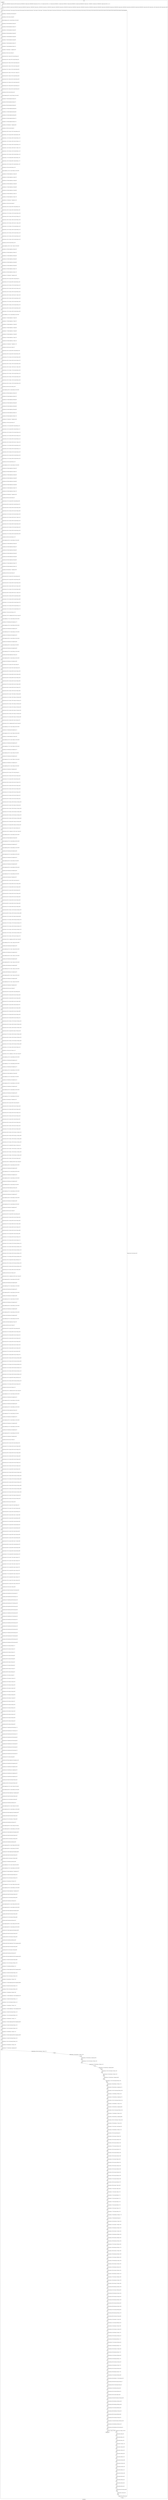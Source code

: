 digraph G {
label="Btor2XCFA";
subgraph cluster_0 {
label="main";
main_init[];
l1[];
l3[];
l4[];
l5[];
l6[];
l7[];
l8[];
l9[];
l10[];
l11[];
l12[];
l13[];
l14[];
l15[];
l16[];
l17[];
l18[];
l19[];
l20[];
l21[];
l22[];
l23[];
l24[];
l25[];
l26[];
l27[];
l28[];
l29[];
l30[];
l31[];
l32[];
l33[];
l34[];
l35[];
l36[];
l37[];
l38[];
l39[];
l40[];
l41[];
l42[];
l43[];
l44[];
l45[];
l46[];
l47[];
l48[];
l49[];
l50[];
l51[];
l52[];
l53[];
l54[];
l55[];
l56[];
l57[];
l58[];
l59[];
l60[];
l61[];
l62[];
l63[];
l64[];
l65[];
l66[];
l67[];
l68[];
l69[];
l70[];
l71[];
l72[];
l73[];
l74[];
l75[];
l76[];
l77[];
l78[];
l79[];
l80[];
l81[];
l82[];
l83[];
l84[];
l85[];
l86[];
l87[];
l88[];
l89[];
l90[];
l91[];
l92[];
l93[];
l94[];
l95[];
l96[];
l97[];
l98[];
l99[];
l100[];
l101[];
l102[];
l103[];
l104[];
l105[];
l106[];
l107[];
l108[];
l109[];
l110[];
l111[];
l112[];
l113[];
l114[];
l115[];
l116[];
l117[];
l118[];
l119[];
l120[];
l121[];
l122[];
l123[];
l124[];
l125[];
l126[];
l127[];
l128[];
l129[];
l130[];
l131[];
l132[];
l133[];
l134[];
l135[];
l136[];
l137[];
l138[];
l139[];
l140[];
l141[];
l142[];
l143[];
l144[];
l145[];
l146[];
l147[];
l148[];
l149[];
l150[];
l151[];
l152[];
l153[];
l154[];
l155[];
l156[];
l157[];
l158[];
l159[];
l160[];
l161[];
l162[];
l163[];
l164[];
l165[];
l166[];
l167[];
l168[];
l169[];
l170[];
l171[];
l172[];
l173[];
l174[];
l175[];
l176[];
l177[];
l178[];
l179[];
l180[];
l181[];
l182[];
l183[];
l184[];
l185[];
l186[];
l187[];
l188[];
l189[];
l190[];
l191[];
l192[];
l193[];
l194[];
l195[];
l196[];
l197[];
l198[];
l199[];
l200[];
l201[];
l202[];
l203[];
l204[];
l205[];
l206[];
l207[];
l208[];
l209[];
l210[];
l211[];
l212[];
l213[];
l214[];
l215[];
l216[];
l217[];
l218[];
l219[];
l220[];
l221[];
l222[];
l223[];
l224[];
l225[];
l226[];
l227[];
l228[];
l229[];
l230[];
l231[];
l232[];
l233[];
l234[];
l235[];
l236[];
l237[];
l238[];
l239[];
l240[];
l241[];
l242[];
l243[];
l244[];
l245[];
l246[];
l247[];
l248[];
l249[];
l250[];
l251[];
l252[];
l253[];
l254[];
l255[];
l256[];
l257[];
l258[];
l259[];
l260[];
l261[];
l262[];
l263[];
l264[];
l265[];
l266[];
l267[];
l268[];
l269[];
l270[];
l271[];
l272[];
l273[];
l274[];
l275[];
l276[];
l277[];
l278[];
l279[];
l280[];
l281[];
l282[];
l283[];
l284[];
l285[];
l286[];
l287[];
l288[];
l289[];
l290[];
l291[];
l292[];
l293[];
l294[];
l295[];
l296[];
l297[];
l298[];
l299[];
l300[];
l301[];
l302[];
l303[];
l304[];
l305[];
l306[];
l307[];
l308[];
l309[];
l310[];
l311[];
l312[];
l313[];
l314[];
l315[];
l316[];
l317[];
l318[];
l319[];
l320[];
l321[];
l322[];
l323[];
l324[];
l325[];
l326[];
l327[];
l328[];
l329[];
l330[];
l331[];
l332[];
l333[];
l334[];
l335[];
l336[];
l337[];
l338[];
l339[];
l340[];
l341[];
l342[];
l343[];
l344[];
l345[];
l346[];
l347[];
l348[];
l349[];
l350[];
l351[];
l352[];
l353[];
l354[];
l355[];
l356[];
l357[];
l358[];
l359[];
l360[];
l361[];
l362[];
l363[];
l364[];
l365[];
l366[];
l367[];
l368[];
l369[];
l370[];
l371[];
l372[];
l373[];
l374[];
l375[];
l376[];
l377[];
l378[];
l379[];
l380[];
l381[];
l382[];
l383[];
l384[];
l385[];
l386[];
l387[];
l388[];
l389[];
l390[];
l391[];
l392[];
l393[];
l394[];
l395[];
l396[];
l397[];
l398[];
l399[];
l400[];
l401[];
l402[];
l403[];
l404[];
l405[];
l406[];
l407[];
l408[];
l409[];
l410[];
l411[];
l412[];
l413[];
l414[];
l415[];
l416[];
l417[];
l418[];
l419[];
l420[];
l421[];
l422[];
l423[];
l424[];
l425[];
l426[];
l427[];
l428[];
l429[];
l430[];
l431[];
l432[];
l433[];
l434[];
l435[];
l436[];
l437[];
l438[];
l439[];
l440[];
l441[];
l442[];
l443[];
l444[];
l445[];
l446[];
l447[];
l448[];
l449[];
l450[];
l451[];
l452[];
l453[];
l454[];
l455[];
l456[];
l457[];
l458[];
l459[];
l460[];
l461[];
l462[];
l463[];
l464[];
l465[];
l466[];
l467[];
l468[];
l469[];
l470[];
l471[];
l472[];
l473[];
l474[];
l475[];
l476[];
l477[];
l478[];
l479[];
l480[];
l481[];
l482[];
l483[];
l484[];
l485[];
l486[];
l487[];
l488[];
l489[];
l490[];
l491[];
l492[];
l493[];
l494[];
l495[];
l496[];
l497[];
l498[];
l499[];
l500[];
l501[];
l502[];
l503[];
l504[];
l505[];
l506[];
l507[];
l508[];
l509[];
l510[];
l511[];
l512[];
l513[];
l514[];
l515[];
l516[];
l517[];
l518[];
l519[];
l520[];
l521[];
l522[];
l523[];
l524[];
l525[];
l526[];
l527[];
l528[];
l529[];
l530[];
l531[];
l532[];
l533[];
l534[];
l535[];
l536[];
l537[];
l538[];
l539[];
l540[];
l541[];
l542[];
l543[];
l544[];
l545[];
l546[];
l547[];
l548[];
l549[];
l550[];
l551[];
l552[];
l553[];
l554[];
l555[];
l556[];
l557[];
l558[];
l559[];
l560[];
l561[];
l562[];
l563[];
l564[];
l565[];
l566[];
l567[];
l568[];
l569[];
l570[];
l571[];
l572[];
l573[];
l574[];
l575[];
l576[];
l577[];
l578[];
l579[];
l580[];
l581[];
l582[];
l583[];
l584[];
l585[];
l586[];
l587[];
l588[];
l589[];
l590[];
l591[];
l592[];
l593[];
l594[];
l595[];
l596[];
l597[];
l598[];
l599[];
l600[];
l601[];
l602[];
l603[];
l604[];
l605[];
l606[];
l607[];
l608[];
l609[];
l610[];
l611[];
l612[];
l613[];
l614[];
l615[];
l616[];
l617[];
l618[];
l619[];
l620[];
l621[];
l622[];
l623[];
l624[];
l625[];
l626[];
l627[];
l628[];
l629[];
l630[];
l631[];
l632[];
l633[];
l634[];
l635[];
l636[];
l637[];
l638[];
l639[];
l640[];
l641[];
l642[];
l643[];
l644[];
l645[];
l646[];
l647[];
l648[];
l649[];
l650[];
l651[];
l652[];
l653[];
l654[];
l655[];
l656[];
l657[];
l658[];
l659[];
l660[];
l661[];
l662[];
l663[];
l664[];
l665[];
l666[];
l667[];
l668[];
l669[];
l670[];
l671[];
l672[];
l673[];
l674[];
l675[];
l676[];
l677[];
l678[];
l679[];
l680[];
l681[];
l682[];
l683[];
l684[];
l685[];
l686[];
l687[];
l688[];
l689[];
l690[];
l691[];
l692[];
l693[];
l694[];
l695[];
l696[];
l697[];
l698[];
l699[];
l700[];
l701[];
l702[];
l703[];
l704[];
l705[];
l706[];
l707[];
l708[];
l709[];
l710[];
l711[];
l712[];
l713[];
l714[];
l715[];
l716[];
l717[];
l718[];
l719[];
l720[];
l721[];
l722[];
l723[];
l724[];
l725[];
l726[];
l727[];
l728[];
l729[];
l730[];
l731[];
l732[];
l733[];
l734[];
l735[];
l736[];
l737[];
l738[];
l739[];
l740[];
l741[];
l742[];
l743[];
main_error[];
l744[];
l745[];
l746[];
l747[];
l748[];
l749[];
l750[];
l751[];
l752[];
l753[];
l754[];
l755[];
l756[];
l757[];
l758[];
l759[];
l760[];
l761[];
l762[];
l763[];
l764[];
main_init -> l1 [label="[(assign const_3 #b00000000),(assign const_38 #b0),(assign const_49 #b00000010),(assign const_50 #b00000000),(assign const_51 #b11111101),(assign const_56 #b11111110),(assign const_59 #b00000111),(assign const_62 #b00000110),(assign const_65 #b00000101),(assign const_68 #b00000100),(assign const_71 #b00000011),(assign const_76 #b00000001),(assign const_80 #b11111111)] "];
l3 -> l4 [label="[(havoc input_54),(havoc input_57),(havoc input_60),(havoc input_63),(havoc input_66),(havoc input_69),(havoc input_72),(havoc input_74),(havoc input_77),(havoc input_79),(havoc input_81),(havoc input_106),(havoc input_107),(havoc input_132),(havoc input_133),(havoc input_158),(havoc input_159),(havoc input_182),(havoc input_183),(havoc input_208),(havoc input_209),(havoc input_234),(havoc input_235),(havoc input_260),(havoc input_261),(havoc input_583)] "];
l4 -> l5 [label="[(assign binary_47 (bvand state_43 (bvnot state_45)))] "];
l5 -> l6 [label="[(assign binary_52 (bvxor const_51 state_36))] "];
l6 -> l7 [label="[(assign comparison_53 (ite (= const_50 binary_52) #b1 #b0))] "];
l7 -> l8 [label="[(assign binary_55 (bvand comparison_53 input_54))] "];
l8 -> l9 [label="[(assign binary_58 (bvand comparison_53 input_57))] "];
l9 -> l10 [label="[(assign binary_61 (bvand comparison_53 input_60))] "];
l10 -> l11 [label="[(assign binary_64 (bvand comparison_53 input_63))] "];
l11 -> l12 [label="[(assign binary_67 (bvand comparison_53 input_66))] "];
l12 -> l13 [label="[(assign binary_70 (bvand comparison_53 input_69))] "];
l13 -> l14 [label="[(assign binary_73 (bvand comparison_53 input_72))] "];
l14 -> l15 [label="[(assign binary_75 (bvand comparison_53 input_74))] "];
l15 -> l16 [label="[(assign binary_78 (bvand input_77 comparison_53))] "];
l16 -> l17 [label="[(assign binary_82 (bvxor const_49 state_4))] "];
l17 -> l18 [label="[(assign ternary_83 (ite (= input_81 #b1) const_80 binary_82))] "];
l18 -> l19 [label="[(assign ternary_84 (ite (= input_79 #b1) const_80 ternary_83))] "];
l19 -> l20 [label="[(assign ternary_85 (ite (= binary_78 #b1) const_50 ternary_84))] "];
l20 -> l21 [label="[(assign ternary_86 (ite (= binary_75 #b1) const_76 ternary_85))] "];
l21 -> l22 [label="[(assign ternary_87 (ite (= binary_73 #b1) const_49 ternary_86))] "];
l22 -> l23 [label="[(assign ternary_88 (ite (= binary_70 #b1) const_71 ternary_87))] "];
l23 -> l24 [label="[(assign ternary_89 (ite (= binary_67 #b1) const_68 ternary_88))] "];
l24 -> l25 [label="[(assign ternary_90 (ite (= binary_64 #b1) const_65 ternary_89))] "];
l25 -> l26 [label="[(assign ternary_91 (ite (= binary_61 #b1) const_62 ternary_90))] "];
l26 -> l27 [label="[(assign ternary_92 (ite (= binary_58 #b1) const_59 ternary_91))] "];
l27 -> l28 [label="[(assign ternary_93 (ite (= binary_55 #b1) const_56 ternary_92))] "];
l28 -> l29 [label="[(assign binary_94 (bvxor const_49 ternary_93))] "];
l29 -> l30 [label="[(assign comparison_96 (ite (= const_76 binary_52) #b1 #b0))] "];
l30 -> l31 [label="[(assign binary_97 (bvand comparison_96 input_54))] "];
l31 -> l32 [label="[(assign binary_98 (bvand comparison_96 input_57))] "];
l32 -> l33 [label="[(assign binary_99 (bvand comparison_96 input_60))] "];
l33 -> l34 [label="[(assign binary_100 (bvand comparison_96 input_63))] "];
l34 -> l35 [label="[(assign binary_101 (bvand comparison_96 input_66))] "];
l35 -> l36 [label="[(assign binary_102 (bvand comparison_96 input_69))] "];
l36 -> l37 [label="[(assign binary_103 (bvand comparison_96 input_72))] "];
l37 -> l38 [label="[(assign binary_104 (bvand comparison_96 input_74))] "];
l38 -> l39 [label="[(assign binary_105 (bvand input_77 comparison_96))] "];
l39 -> l40 [label="[(assign binary_108 (bvxor const_56 state_6))] "];
l40 -> l41 [label="[(assign ternary_109 (ite (= input_107 #b1) const_80 binary_108))] "];
l41 -> l42 [label="[(assign ternary_110 (ite (= input_106 #b1) const_80 ternary_109))] "];
l42 -> l43 [label="[(assign ternary_111 (ite (= binary_105 #b1) const_50 ternary_110))] "];
l43 -> l44 [label="[(assign ternary_112 (ite (= binary_104 #b1) const_76 ternary_111))] "];
l44 -> l45 [label="[(assign ternary_113 (ite (= binary_103 #b1) const_49 ternary_112))] "];
l45 -> l46 [label="[(assign ternary_114 (ite (= binary_102 #b1) const_71 ternary_113))] "];
l46 -> l47 [label="[(assign ternary_115 (ite (= binary_101 #b1) const_68 ternary_114))] "];
l47 -> l48 [label="[(assign ternary_116 (ite (= binary_100 #b1) const_65 ternary_115))] "];
l48 -> l49 [label="[(assign ternary_117 (ite (= binary_99 #b1) const_62 ternary_116))] "];
l49 -> l50 [label="[(assign ternary_118 (ite (= binary_98 #b1) const_59 ternary_117))] "];
l50 -> l51 [label="[(assign ternary_119 (ite (= binary_97 #b1) const_56 ternary_118))] "];
l51 -> l52 [label="[(assign binary_120 (bvxor const_56 ternary_119))] "];
l52 -> l53 [label="[(assign comparison_122 (ite (= const_49 binary_52) #b1 #b0))] "];
l53 -> l54 [label="[(assign binary_123 (bvand comparison_122 input_54))] "];
l54 -> l55 [label="[(assign binary_124 (bvand comparison_122 input_57))] "];
l55 -> l56 [label="[(assign binary_125 (bvand comparison_122 input_60))] "];
l56 -> l57 [label="[(assign binary_126 (bvand comparison_122 input_63))] "];
l57 -> l58 [label="[(assign binary_127 (bvand comparison_122 input_66))] "];
l58 -> l59 [label="[(assign binary_128 (bvand comparison_122 input_69))] "];
l59 -> l60 [label="[(assign binary_129 (bvand comparison_122 input_72))] "];
l60 -> l61 [label="[(assign binary_130 (bvand comparison_122 input_74))] "];
l61 -> l62 [label="[(assign binary_131 (bvand input_77 comparison_122))] "];
l62 -> l63 [label="[(assign binary_134 (bvxor const_56 state_8))] "];
l63 -> l64 [label="[(assign ternary_135 (ite (= input_133 #b1) const_80 binary_134))] "];
l64 -> l65 [label="[(assign ternary_136 (ite (= input_132 #b1) const_80 ternary_135))] "];
l65 -> l66 [label="[(assign ternary_137 (ite (= binary_131 #b1) const_50 ternary_136))] "];
l66 -> l67 [label="[(assign ternary_138 (ite (= binary_130 #b1) const_76 ternary_137))] "];
l67 -> l68 [label="[(assign ternary_139 (ite (= binary_129 #b1) const_49 ternary_138))] "];
l68 -> l69 [label="[(assign ternary_140 (ite (= binary_128 #b1) const_71 ternary_139))] "];
l69 -> l70 [label="[(assign ternary_141 (ite (= binary_127 #b1) const_68 ternary_140))] "];
l70 -> l71 [label="[(assign ternary_142 (ite (= binary_126 #b1) const_65 ternary_141))] "];
l71 -> l72 [label="[(assign ternary_143 (ite (= binary_125 #b1) const_62 ternary_142))] "];
l72 -> l73 [label="[(assign ternary_144 (ite (= binary_124 #b1) const_59 ternary_143))] "];
l73 -> l74 [label="[(assign ternary_145 (ite (= binary_123 #b1) const_56 ternary_144))] "];
l74 -> l75 [label="[(assign binary_146 (bvxor const_56 ternary_145))] "];
l75 -> l76 [label="[(assign comparison_148 (ite (= const_71 binary_52) #b1 #b0))] "];
l76 -> l77 [label="[(assign binary_149 (bvand comparison_148 input_54))] "];
l77 -> l78 [label="[(assign binary_150 (bvand comparison_148 input_57))] "];
l78 -> l79 [label="[(assign binary_151 (bvand comparison_148 input_60))] "];
l79 -> l80 [label="[(assign binary_152 (bvand comparison_148 input_63))] "];
l80 -> l81 [label="[(assign binary_153 (bvand comparison_148 input_66))] "];
l81 -> l82 [label="[(assign binary_154 (bvand comparison_148 input_69))] "];
l82 -> l83 [label="[(assign binary_155 (bvand comparison_148 input_72))] "];
l83 -> l84 [label="[(assign binary_156 (bvand comparison_148 input_74))] "];
l84 -> l85 [label="[(assign binary_157 (bvand input_77 comparison_148))] "];
l85 -> l86 [label="[(assign ternary_160 (ite (= input_159 #b1) const_80 state_10))] "];
l86 -> l87 [label="[(assign ternary_161 (ite (= input_158 #b1) const_80 ternary_160))] "];
l87 -> l88 [label="[(assign ternary_162 (ite (= binary_157 #b1) const_50 ternary_161))] "];
l88 -> l89 [label="[(assign ternary_163 (ite (= binary_156 #b1) const_76 ternary_162))] "];
l89 -> l90 [label="[(assign ternary_164 (ite (= binary_155 #b1) const_49 ternary_163))] "];
l90 -> l91 [label="[(assign ternary_165 (ite (= binary_154 #b1) const_71 ternary_164))] "];
l91 -> l92 [label="[(assign ternary_166 (ite (= binary_153 #b1) const_68 ternary_165))] "];
l92 -> l93 [label="[(assign ternary_167 (ite (= binary_152 #b1) const_65 ternary_166))] "];
l93 -> l94 [label="[(assign ternary_168 (ite (= binary_151 #b1) const_62 ternary_167))] "];
l94 -> l95 [label="[(assign ternary_169 (ite (= binary_150 #b1) const_59 ternary_168))] "];
l95 -> l96 [label="[(assign ternary_170 (ite (= binary_149 #b1) const_56 ternary_169))] "];
l96 -> l97 [label="[(assign comparison_172 (ite (= const_68 binary_52) #b1 #b0))] "];
l97 -> l98 [label="[(assign binary_173 (bvand comparison_172 input_54))] "];
l98 -> l99 [label="[(assign binary_174 (bvand comparison_172 input_57))] "];
l99 -> l100 [label="[(assign binary_175 (bvand comparison_172 input_60))] "];
l100 -> l101 [label="[(assign binary_176 (bvand comparison_172 input_63))] "];
l101 -> l102 [label="[(assign binary_177 (bvand comparison_172 input_66))] "];
l102 -> l103 [label="[(assign binary_178 (bvand comparison_172 input_69))] "];
l103 -> l104 [label="[(assign binary_179 (bvand comparison_172 input_72))] "];
l104 -> l105 [label="[(assign binary_180 (bvand comparison_172 input_74))] "];
l105 -> l106 [label="[(assign binary_181 (bvand input_77 comparison_172))] "];
l106 -> l107 [label="[(assign binary_184 (bvxor const_76 state_12))] "];
l107 -> l108 [label="[(assign ternary_185 (ite (= input_183 #b1) const_80 binary_184))] "];
l108 -> l109 [label="[(assign ternary_186 (ite (= input_182 #b1) const_80 ternary_185))] "];
l109 -> l110 [label="[(assign ternary_187 (ite (= binary_181 #b1) const_50 ternary_186))] "];
l110 -> l111 [label="[(assign ternary_188 (ite (= binary_180 #b1) const_76 ternary_187))] "];
l111 -> l112 [label="[(assign ternary_189 (ite (= binary_179 #b1) const_49 ternary_188))] "];
l112 -> l113 [label="[(assign ternary_190 (ite (= binary_178 #b1) const_71 ternary_189))] "];
l113 -> l114 [label="[(assign ternary_191 (ite (= binary_177 #b1) const_68 ternary_190))] "];
l114 -> l115 [label="[(assign ternary_192 (ite (= binary_176 #b1) const_65 ternary_191))] "];
l115 -> l116 [label="[(assign ternary_193 (ite (= binary_175 #b1) const_62 ternary_192))] "];
l116 -> l117 [label="[(assign ternary_194 (ite (= binary_174 #b1) const_59 ternary_193))] "];
l117 -> l118 [label="[(assign ternary_195 (ite (= binary_173 #b1) const_56 ternary_194))] "];
l118 -> l119 [label="[(assign binary_196 (bvxor const_76 ternary_195))] "];
l119 -> l120 [label="[(assign comparison_198 (ite (= const_65 binary_52) #b1 #b0))] "];
l120 -> l121 [label="[(assign binary_199 (bvand comparison_198 input_54))] "];
l121 -> l122 [label="[(assign binary_200 (bvand comparison_198 input_57))] "];
l122 -> l123 [label="[(assign binary_201 (bvand comparison_198 input_60))] "];
l123 -> l124 [label="[(assign binary_202 (bvand comparison_198 input_63))] "];
l124 -> l125 [label="[(assign binary_203 (bvand comparison_198 input_66))] "];
l125 -> l126 [label="[(assign binary_204 (bvand comparison_198 input_69))] "];
l126 -> l127 [label="[(assign binary_205 (bvand comparison_198 input_72))] "];
l127 -> l128 [label="[(assign binary_206 (bvand comparison_198 input_74))] "];
l128 -> l129 [label="[(assign binary_207 (bvand input_77 comparison_198))] "];
l129 -> l130 [label="[(assign binary_210 (bvxor const_68 state_14))] "];
l130 -> l131 [label="[(assign ternary_211 (ite (= input_209 #b1) const_80 binary_210))] "];
l131 -> l132 [label="[(assign ternary_212 (ite (= input_208 #b1) const_80 ternary_211))] "];
l132 -> l133 [label="[(assign ternary_213 (ite (= binary_207 #b1) const_50 ternary_212))] "];
l133 -> l134 [label="[(assign ternary_214 (ite (= binary_206 #b1) const_76 ternary_213))] "];
l134 -> l135 [label="[(assign ternary_215 (ite (= binary_205 #b1) const_49 ternary_214))] "];
l135 -> l136 [label="[(assign ternary_216 (ite (= binary_204 #b1) const_71 ternary_215))] "];
l136 -> l137 [label="[(assign ternary_217 (ite (= binary_203 #b1) const_68 ternary_216))] "];
l137 -> l138 [label="[(assign ternary_218 (ite (= binary_202 #b1) const_65 ternary_217))] "];
l138 -> l139 [label="[(assign ternary_219 (ite (= binary_201 #b1) const_62 ternary_218))] "];
l139 -> l140 [label="[(assign ternary_220 (ite (= binary_200 #b1) const_59 ternary_219))] "];
l140 -> l141 [label="[(assign ternary_221 (ite (= binary_199 #b1) const_56 ternary_220))] "];
l141 -> l142 [label="[(assign binary_222 (bvxor const_68 ternary_221))] "];
l142 -> l143 [label="[(assign comparison_224 (ite (= const_62 binary_52) #b1 #b0))] "];
l143 -> l144 [label="[(assign binary_225 (bvand comparison_224 input_54))] "];
l144 -> l145 [label="[(assign binary_226 (bvand comparison_224 input_57))] "];
l145 -> l146 [label="[(assign binary_227 (bvand comparison_224 input_60))] "];
l146 -> l147 [label="[(assign binary_228 (bvand comparison_224 input_63))] "];
l147 -> l148 [label="[(assign binary_229 (bvand comparison_224 input_66))] "];
l148 -> l149 [label="[(assign binary_230 (bvand comparison_224 input_69))] "];
l149 -> l150 [label="[(assign binary_231 (bvand comparison_224 input_72))] "];
l150 -> l151 [label="[(assign binary_232 (bvand comparison_224 input_74))] "];
l151 -> l152 [label="[(assign binary_233 (bvand input_77 comparison_224))] "];
l152 -> l153 [label="[(assign binary_236 (bvxor const_56 state_16))] "];
l153 -> l154 [label="[(assign ternary_237 (ite (= input_235 #b1) const_80 binary_236))] "];
l154 -> l155 [label="[(assign ternary_238 (ite (= input_234 #b1) const_80 ternary_237))] "];
l155 -> l156 [label="[(assign ternary_239 (ite (= binary_233 #b1) const_50 ternary_238))] "];
l156 -> l157 [label="[(assign ternary_240 (ite (= binary_232 #b1) const_76 ternary_239))] "];
l157 -> l158 [label="[(assign ternary_241 (ite (= binary_231 #b1) const_49 ternary_240))] "];
l158 -> l159 [label="[(assign ternary_242 (ite (= binary_230 #b1) const_71 ternary_241))] "];
l159 -> l160 [label="[(assign ternary_243 (ite (= binary_229 #b1) const_68 ternary_242))] "];
l160 -> l161 [label="[(assign ternary_244 (ite (= binary_228 #b1) const_65 ternary_243))] "];
l161 -> l162 [label="[(assign ternary_245 (ite (= binary_227 #b1) const_62 ternary_244))] "];
l162 -> l163 [label="[(assign ternary_246 (ite (= binary_226 #b1) const_59 ternary_245))] "];
l163 -> l164 [label="[(assign ternary_247 (ite (= binary_225 #b1) const_56 ternary_246))] "];
l164 -> l165 [label="[(assign binary_248 (bvxor const_56 ternary_247))] "];
l165 -> l166 [label="[(assign comparison_250 (ite (= const_59 binary_52) #b1 #b0))] "];
l166 -> l167 [label="[(assign binary_251 (bvand comparison_250 input_54))] "];
l167 -> l168 [label="[(assign binary_252 (bvand comparison_250 input_57))] "];
l168 -> l169 [label="[(assign binary_253 (bvand comparison_250 input_60))] "];
l169 -> l170 [label="[(assign binary_254 (bvand comparison_250 input_63))] "];
l170 -> l171 [label="[(assign binary_255 (bvand comparison_250 input_66))] "];
l171 -> l172 [label="[(assign binary_256 (bvand comparison_250 input_69))] "];
l172 -> l173 [label="[(assign binary_257 (bvand comparison_250 input_72))] "];
l173 -> l174 [label="[(assign binary_258 (bvand comparison_250 input_74))] "];
l174 -> l175 [label="[(assign binary_259 (bvand input_77 comparison_250))] "];
l175 -> l176 [label="[(assign binary_262 (bvxor const_56 state_18))] "];
l176 -> l177 [label="[(assign ternary_263 (ite (= input_261 #b1) const_80 binary_262))] "];
l177 -> l178 [label="[(assign ternary_264 (ite (= input_260 #b1) const_80 ternary_263))] "];
l178 -> l179 [label="[(assign ternary_265 (ite (= binary_259 #b1) const_50 ternary_264))] "];
l179 -> l180 [label="[(assign ternary_266 (ite (= binary_258 #b1) const_76 ternary_265))] "];
l180 -> l181 [label="[(assign ternary_267 (ite (= binary_257 #b1) const_49 ternary_266))] "];
l181 -> l182 [label="[(assign ternary_268 (ite (= binary_256 #b1) const_71 ternary_267))] "];
l182 -> l183 [label="[(assign ternary_269 (ite (= binary_255 #b1) const_68 ternary_268))] "];
l183 -> l184 [label="[(assign ternary_270 (ite (= binary_254 #b1) const_65 ternary_269))] "];
l184 -> l185 [label="[(assign ternary_271 (ite (= binary_253 #b1) const_62 ternary_270))] "];
l185 -> l186 [label="[(assign ternary_272 (ite (= binary_252 #b1) const_59 ternary_271))] "];
l186 -> l187 [label="[(assign ternary_273 (ite (= binary_251 #b1) const_56 ternary_272))] "];
l187 -> l188 [label="[(assign binary_274 (bvxor const_56 ternary_273))] "];
l188 -> l189 [label="[(assign ternary_276 (ite (= comparison_53 #b1) const_76 const_50))] "];
l189 -> l190 [label="[(assign comparison_277 (ite (= const_50 binary_262) #b1 #b0))] "];
l190 -> l191 [label="[(assign binary_278 (bvand input_260 comparison_277))] "];
l191 -> l192 [label="[(assign comparison_279 (ite (= const_50 binary_236) #b1 #b0))] "];
l192 -> l193 [label="[(assign binary_280 (bvand input_234 comparison_279))] "];
l193 -> l194 [label="[(assign comparison_281 (ite (= const_50 binary_210) #b1 #b0))] "];
l194 -> l195 [label="[(assign binary_282 (bvand input_208 comparison_281))] "];
l195 -> l196 [label="[(assign comparison_283 (ite (= const_50 binary_184) #b1 #b0))] "];
l196 -> l197 [label="[(assign binary_284 (bvand input_182 comparison_283))] "];
l197 -> l198 [label="[(assign comparison_285 (ite (= const_50 state_10) #b1 #b0))] "];
l198 -> l199 [label="[(assign binary_286 (bvand input_158 comparison_285))] "];
l199 -> l200 [label="[(assign comparison_287 (ite (= const_50 binary_134) #b1 #b0))] "];
l200 -> l201 [label="[(assign binary_288 (bvand comparison_287 input_132))] "];
l201 -> l202 [label="[(assign comparison_289 (ite (= const_50 binary_108) #b1 #b0))] "];
l202 -> l203 [label="[(assign binary_290 (bvand input_106 comparison_289))] "];
l203 -> l204 [label="[(assign ternary_291 (ite (= input_81 #b1) const_50 state_20))] "];
l204 -> l205 [label="[(assign ternary_292 (ite (= input_79 #b1) const_50 ternary_291))] "];
l205 -> l206 [label="[(assign ternary_293 (ite (= binary_290 #b1) const_76 ternary_292))] "];
l206 -> l207 [label="[(assign ternary_294 (ite (= binary_288 #b1) const_76 ternary_293))] "];
l207 -> l208 [label="[(assign ternary_295 (ite (= binary_286 #b1) const_76 ternary_294))] "];
l208 -> l209 [label="[(assign ternary_296 (ite (= binary_284 #b1) const_76 ternary_295))] "];
l209 -> l210 [label="[(assign ternary_297 (ite (= binary_282 #b1) const_76 ternary_296))] "];
l210 -> l211 [label="[(assign ternary_298 (ite (= binary_280 #b1) const_76 ternary_297))] "];
l211 -> l212 [label="[(assign ternary_299 (ite (= binary_278 #b1) const_76 ternary_298))] "];
l212 -> l213 [label="[(assign ternary_300 (ite (= input_77 #b1) ternary_276 ternary_299))] "];
l213 -> l214 [label="[(assign ternary_301 (ite (= binary_75 #b1) ternary_276 ternary_300))] "];
l214 -> l215 [label="[(assign ternary_302 (ite (= binary_73 #b1) ternary_276 ternary_301))] "];
l215 -> l216 [label="[(assign ternary_303 (ite (= binary_70 #b1) ternary_276 ternary_302))] "];
l216 -> l217 [label="[(assign ternary_304 (ite (= binary_67 #b1) ternary_276 ternary_303))] "];
l217 -> l218 [label="[(assign ternary_305 (ite (= binary_64 #b1) ternary_276 ternary_304))] "];
l218 -> l219 [label="[(assign ternary_306 (ite (= binary_61 #b1) ternary_276 ternary_305))] "];
l219 -> l220 [label="[(assign ternary_307 (ite (= binary_58 #b1) ternary_276 ternary_306))] "];
l220 -> l221 [label="[(assign ternary_308 (ite (= binary_55 #b1) const_76 ternary_307))] "];
l221 -> l222 [label="[(assign ternary_310 (ite (= comparison_96 #b1) const_76 const_50))] "];
l222 -> l223 [label="[(assign comparison_311 (ite (= const_76 binary_262) #b1 #b0))] "];
l223 -> l224 [label="[(assign binary_312 (bvand input_260 comparison_311))] "];
l224 -> l225 [label="[(assign comparison_313 (ite (= const_76 binary_236) #b1 #b0))] "];
l225 -> l226 [label="[(assign binary_314 (bvand comparison_313 input_234))] "];
l226 -> l227 [label="[(assign comparison_315 (ite (= const_76 binary_210) #b1 #b0))] "];
l227 -> l228 [label="[(assign binary_316 (bvand input_208 comparison_315))] "];
l228 -> l229 [label="[(assign comparison_317 (ite (= const_76 binary_184) #b1 #b0))] "];
l229 -> l230 [label="[(assign binary_318 (bvand input_182 comparison_317))] "];
l230 -> l231 [label="[(assign comparison_319 (ite (= const_76 state_10) #b1 #b0))] "];
l231 -> l232 [label="[(assign binary_320 (bvand input_158 comparison_319))] "];
l232 -> l233 [label="[(assign comparison_321 (ite (= const_76 binary_134) #b1 #b0))] "];
l233 -> l234 [label="[(assign binary_322 (bvand input_132 comparison_321))] "];
l234 -> l235 [label="[(assign comparison_323 (ite (= const_76 binary_82) #b1 #b0))] "];
l235 -> l236 [label="[(assign binary_324 (bvand input_79 comparison_323))] "];
l236 -> l237 [label="[(assign ternary_325 (ite (= input_107 #b1) const_50 state_22))] "];
l237 -> l238 [label="[(assign ternary_326 (ite (= binary_324 #b1) const_76 ternary_325))] "];
l238 -> l239 [label="[(assign ternary_327 (ite (= input_106 #b1) const_50 ternary_326))] "];
l239 -> l240 [label="[(assign ternary_328 (ite (= binary_322 #b1) const_76 ternary_327))] "];
l240 -> l241 [label="[(assign ternary_329 (ite (= binary_320 #b1) const_76 ternary_328))] "];
l241 -> l242 [label="[(assign ternary_330 (ite (= binary_318 #b1) const_76 ternary_329))] "];
l242 -> l243 [label="[(assign ternary_331 (ite (= binary_316 #b1) const_76 ternary_330))] "];
l243 -> l244 [label="[(assign ternary_332 (ite (= binary_314 #b1) const_76 ternary_331))] "];
l244 -> l245 [label="[(assign ternary_333 (ite (= binary_312 #b1) const_76 ternary_332))] "];
l245 -> l246 [label="[(assign ternary_334 (ite (= binary_105 #b1) ternary_310 ternary_333))] "];
l246 -> l247 [label="[(assign ternary_335 (ite (= input_74 #b1) ternary_310 ternary_334))] "];
l247 -> l248 [label="[(assign ternary_336 (ite (= binary_103 #b1) ternary_310 ternary_335))] "];
l248 -> l249 [label="[(assign ternary_337 (ite (= binary_102 #b1) ternary_310 ternary_336))] "];
l249 -> l250 [label="[(assign ternary_338 (ite (= binary_101 #b1) ternary_310 ternary_337))] "];
l250 -> l251 [label="[(assign ternary_339 (ite (= binary_100 #b1) ternary_310 ternary_338))] "];
l251 -> l252 [label="[(assign ternary_340 (ite (= binary_99 #b1) ternary_310 ternary_339))] "];
l252 -> l253 [label="[(assign ternary_341 (ite (= binary_98 #b1) ternary_310 ternary_340))] "];
l253 -> l254 [label="[(assign ternary_342 (ite (= binary_97 #b1) const_76 ternary_341))] "];
l254 -> l255 [label="[(assign ternary_344 (ite (= comparison_122 #b1) const_76 const_50))] "];
l255 -> l256 [label="[(assign comparison_345 (ite (= const_49 binary_262) #b1 #b0))] "];
l256 -> l257 [label="[(assign binary_346 (bvand comparison_345 input_260))] "];
l257 -> l258 [label="[(assign comparison_347 (ite (= const_49 binary_236) #b1 #b0))] "];
l258 -> l259 [label="[(assign binary_348 (bvand input_234 comparison_347))] "];
l259 -> l260 [label="[(assign comparison_349 (ite (= const_49 binary_210) #b1 #b0))] "];
l260 -> l261 [label="[(assign binary_350 (bvand input_208 comparison_349))] "];
l261 -> l262 [label="[(assign comparison_351 (ite (= const_49 binary_184) #b1 #b0))] "];
l262 -> l263 [label="[(assign binary_352 (bvand input_182 comparison_351))] "];
l263 -> l264 [label="[(assign comparison_353 (ite (= const_49 state_10) #b1 #b0))] "];
l264 -> l265 [label="[(assign binary_354 (bvand input_158 comparison_353))] "];
l265 -> l266 [label="[(assign comparison_355 (ite (= const_49 binary_108) #b1 #b0))] "];
l266 -> l267 [label="[(assign binary_356 (bvand input_106 comparison_355))] "];
l267 -> l268 [label="[(assign comparison_357 (ite (= const_49 binary_82) #b1 #b0))] "];
l268 -> l269 [label="[(assign binary_358 (bvand input_79 comparison_357))] "];
l269 -> l270 [label="[(assign ternary_359 (ite (= input_133 #b1) const_50 state_24))] "];
l270 -> l271 [label="[(assign ternary_360 (ite (= binary_358 #b1) const_76 ternary_359))] "];
l271 -> l272 [label="[(assign ternary_361 (ite (= binary_356 #b1) const_76 ternary_360))] "];
l272 -> l273 [label="[(assign ternary_362 (ite (= input_132 #b1) const_50 ternary_361))] "];
l273 -> l274 [label="[(assign ternary_363 (ite (= binary_354 #b1) const_76 ternary_362))] "];
l274 -> l275 [label="[(assign ternary_364 (ite (= binary_352 #b1) const_76 ternary_363))] "];
l275 -> l276 [label="[(assign ternary_365 (ite (= binary_350 #b1) const_76 ternary_364))] "];
l276 -> l277 [label="[(assign ternary_366 (ite (= binary_348 #b1) const_76 ternary_365))] "];
l277 -> l278 [label="[(assign ternary_367 (ite (= binary_346 #b1) const_76 ternary_366))] "];
l278 -> l279 [label="[(assign ternary_368 (ite (= binary_131 #b1) ternary_344 ternary_367))] "];
l279 -> l280 [label="[(assign ternary_369 (ite (= binary_130 #b1) ternary_344 ternary_368))] "];
l280 -> l281 [label="[(assign ternary_370 (ite (= input_72 #b1) ternary_344 ternary_369))] "];
l281 -> l282 [label="[(assign ternary_371 (ite (= binary_128 #b1) ternary_344 ternary_370))] "];
l282 -> l283 [label="[(assign ternary_372 (ite (= binary_127 #b1) ternary_344 ternary_371))] "];
l283 -> l284 [label="[(assign ternary_373 (ite (= binary_126 #b1) ternary_344 ternary_372))] "];
l284 -> l285 [label="[(assign ternary_374 (ite (= binary_125 #b1) ternary_344 ternary_373))] "];
l285 -> l286 [label="[(assign ternary_375 (ite (= binary_124 #b1) ternary_344 ternary_374))] "];
l286 -> l287 [label="[(assign ternary_376 (ite (= binary_123 #b1) const_76 ternary_375))] "];
l287 -> l288 [label="[(assign ternary_378 (ite (= comparison_148 #b1) const_76 const_50))] "];
l288 -> l289 [label="[(assign comparison_379 (ite (= const_71 binary_262) #b1 #b0))] "];
l289 -> l290 [label="[(assign binary_380 (bvand input_260 comparison_379))] "];
l290 -> l291 [label="[(assign comparison_381 (ite (= const_71 binary_236) #b1 #b0))] "];
l291 -> l292 [label="[(assign binary_382 (bvand input_234 comparison_381))] "];
l292 -> l293 [label="[(assign comparison_383 (ite (= const_71 binary_210) #b1 #b0))] "];
l293 -> l294 [label="[(assign binary_384 (bvand input_208 comparison_383))] "];
l294 -> l295 [label="[(assign comparison_385 (ite (= const_71 binary_184) #b1 #b0))] "];
l295 -> l296 [label="[(assign binary_386 (bvand input_182 comparison_385))] "];
l296 -> l297 [label="[(assign comparison_387 (ite (= const_71 binary_134) #b1 #b0))] "];
l297 -> l298 [label="[(assign binary_388 (bvand input_132 comparison_387))] "];
l298 -> l299 [label="[(assign comparison_389 (ite (= const_71 binary_108) #b1 #b0))] "];
l299 -> l300 [label="[(assign binary_390 (bvand input_106 comparison_389))] "];
l300 -> l301 [label="[(assign comparison_391 (ite (= const_71 binary_82) #b1 #b0))] "];
l301 -> l302 [label="[(assign binary_392 (bvand input_79 comparison_391))] "];
l302 -> l303 [label="[(assign binary_393 (bvxor const_76 state_26))] "];
l303 -> l304 [label="[(assign ternary_394 (ite (= input_159 #b1) const_50 binary_393))] "];
l304 -> l305 [label="[(assign ternary_395 (ite (= binary_392 #b1) const_76 ternary_394))] "];
l305 -> l306 [label="[(assign ternary_396 (ite (= binary_390 #b1) const_76 ternary_395))] "];
l306 -> l307 [label="[(assign ternary_397 (ite (= binary_388 #b1) const_76 ternary_396))] "];
l307 -> l308 [label="[(assign ternary_398 (ite (= input_158 #b1) const_50 ternary_397))] "];
l308 -> l309 [label="[(assign ternary_399 (ite (= binary_386 #b1) const_76 ternary_398))] "];
l309 -> l310 [label="[(assign ternary_400 (ite (= binary_384 #b1) const_76 ternary_399))] "];
l310 -> l311 [label="[(assign ternary_401 (ite (= binary_382 #b1) const_76 ternary_400))] "];
l311 -> l312 [label="[(assign ternary_402 (ite (= binary_380 #b1) const_76 ternary_401))] "];
l312 -> l313 [label="[(assign ternary_403 (ite (= binary_157 #b1) ternary_378 ternary_402))] "];
l313 -> l314 [label="[(assign ternary_404 (ite (= binary_156 #b1) ternary_378 ternary_403))] "];
l314 -> l315 [label="[(assign ternary_405 (ite (= binary_155 #b1) ternary_378 ternary_404))] "];
l315 -> l316 [label="[(assign ternary_406 (ite (= input_69 #b1) ternary_378 ternary_405))] "];
l316 -> l317 [label="[(assign ternary_407 (ite (= binary_153 #b1) ternary_378 ternary_406))] "];
l317 -> l318 [label="[(assign ternary_408 (ite (= binary_152 #b1) ternary_378 ternary_407))] "];
l318 -> l319 [label="[(assign ternary_409 (ite (= binary_151 #b1) ternary_378 ternary_408))] "];
l319 -> l320 [label="[(assign ternary_410 (ite (= binary_150 #b1) ternary_378 ternary_409))] "];
l320 -> l321 [label="[(assign ternary_411 (ite (= binary_149 #b1) const_76 ternary_410))] "];
l321 -> l322 [label="[(assign binary_412 (bvxor const_76 ternary_411))] "];
l322 -> l323 [label="[(assign ternary_414 (ite (= comparison_172 #b1) const_76 const_50))] "];
l323 -> l324 [label="[(assign comparison_415 (ite (= const_68 binary_262) #b1 #b0))] "];
l324 -> l325 [label="[(assign binary_416 (bvand input_260 comparison_415))] "];
l325 -> l326 [label="[(assign comparison_417 (ite (= const_68 binary_236) #b1 #b0))] "];
l326 -> l327 [label="[(assign binary_418 (bvand input_234 comparison_417))] "];
l327 -> l328 [label="[(assign comparison_419 (ite (= const_68 binary_210) #b1 #b0))] "];
l328 -> l329 [label="[(assign binary_420 (bvand comparison_419 input_208))] "];
l329 -> l330 [label="[(assign comparison_421 (ite (= const_68 state_10) #b1 #b0))] "];
l330 -> l331 [label="[(assign binary_422 (bvand input_158 comparison_421))] "];
l331 -> l332 [label="[(assign comparison_423 (ite (= const_68 binary_134) #b1 #b0))] "];
l332 -> l333 [label="[(assign binary_424 (bvand input_132 comparison_423))] "];
l333 -> l334 [label="[(assign comparison_425 (ite (= const_68 binary_108) #b1 #b0))] "];
l334 -> l335 [label="[(assign binary_426 (bvand input_106 comparison_425))] "];
l335 -> l336 [label="[(assign comparison_427 (ite (= const_68 binary_82) #b1 #b0))] "];
l336 -> l337 [label="[(assign binary_428 (bvand input_79 comparison_427))] "];
l337 -> l338 [label="[(assign ternary_429 (ite (= input_183 #b1) const_50 state_28))] "];
l338 -> l339 [label="[(assign ternary_430 (ite (= binary_428 #b1) const_76 ternary_429))] "];
l339 -> l340 [label="[(assign ternary_431 (ite (= binary_426 #b1) const_76 ternary_430))] "];
l340 -> l341 [label="[(assign ternary_432 (ite (= binary_424 #b1) const_76 ternary_431))] "];
l341 -> l342 [label="[(assign ternary_433 (ite (= binary_422 #b1) const_76 ternary_432))] "];
l342 -> l343 [label="[(assign ternary_434 (ite (= input_182 #b1) const_50 ternary_433))] "];
l343 -> l344 [label="[(assign ternary_435 (ite (= binary_420 #b1) const_76 ternary_434))] "];
l344 -> l345 [label="[(assign ternary_436 (ite (= binary_418 #b1) const_76 ternary_435))] "];
l345 -> l346 [label="[(assign ternary_437 (ite (= binary_416 #b1) const_76 ternary_436))] "];
l346 -> l347 [label="[(assign ternary_438 (ite (= binary_181 #b1) ternary_414 ternary_437))] "];
l347 -> l348 [label="[(assign ternary_439 (ite (= binary_180 #b1) ternary_414 ternary_438))] "];
l348 -> l349 [label="[(assign ternary_440 (ite (= binary_179 #b1) ternary_414 ternary_439))] "];
l349 -> l350 [label="[(assign ternary_441 (ite (= binary_178 #b1) ternary_414 ternary_440))] "];
l350 -> l351 [label="[(assign ternary_442 (ite (= input_66 #b1) ternary_414 ternary_441))] "];
l351 -> l352 [label="[(assign ternary_443 (ite (= binary_176 #b1) ternary_414 ternary_442))] "];
l352 -> l353 [label="[(assign ternary_444 (ite (= binary_175 #b1) ternary_414 ternary_443))] "];
l353 -> l354 [label="[(assign ternary_445 (ite (= binary_174 #b1) ternary_414 ternary_444))] "];
l354 -> l355 [label="[(assign ternary_446 (ite (= binary_173 #b1) const_76 ternary_445))] "];
l355 -> l356 [label="[(assign ternary_448 (ite (= comparison_198 #b1) const_76 const_50))] "];
l356 -> l357 [label="[(assign comparison_449 (ite (= const_65 binary_262) #b1 #b0))] "];
l357 -> l358 [label="[(assign binary_450 (bvand input_260 comparison_449))] "];
l358 -> l359 [label="[(assign comparison_451 (ite (= const_65 binary_236) #b1 #b0))] "];
l359 -> l360 [label="[(assign binary_452 (bvand input_234 comparison_451))] "];
l360 -> l361 [label="[(assign comparison_453 (ite (= const_65 binary_184) #b1 #b0))] "];
l361 -> l362 [label="[(assign binary_454 (bvand input_182 comparison_453))] "];
l362 -> l363 [label="[(assign comparison_455 (ite (= const_65 state_10) #b1 #b0))] "];
l363 -> l364 [label="[(assign binary_456 (bvand comparison_455 input_158))] "];
l364 -> l365 [label="[(assign comparison_457 (ite (= const_65 binary_134) #b1 #b0))] "];
l365 -> l366 [label="[(assign binary_458 (bvand input_132 comparison_457))] "];
l366 -> l367 [label="[(assign comparison_459 (ite (= const_65 binary_108) #b1 #b0))] "];
l367 -> l368 [label="[(assign binary_460 (bvand input_106 comparison_459))] "];
l368 -> l369 [label="[(assign comparison_461 (ite (= const_65 binary_82) #b1 #b0))] "];
l369 -> l370 [label="[(assign binary_462 (bvand input_79 comparison_461))] "];
l370 -> l371 [label="[(assign binary_463 (bvxor const_76 state_30))] "];
l371 -> l372 [label="[(assign ternary_464 (ite (= input_209 #b1) const_50 binary_463))] "];
l372 -> l373 [label="[(assign ternary_465 (ite (= binary_462 #b1) const_76 ternary_464))] "];
l373 -> l374 [label="[(assign ternary_466 (ite (= binary_460 #b1) const_76 ternary_465))] "];
l374 -> l375 [label="[(assign ternary_467 (ite (= binary_458 #b1) const_76 ternary_466))] "];
l375 -> l376 [label="[(assign ternary_468 (ite (= binary_456 #b1) const_76 ternary_467))] "];
l376 -> l377 [label="[(assign ternary_469 (ite (= binary_454 #b1) const_76 ternary_468))] "];
l377 -> l378 [label="[(assign ternary_470 (ite (= input_208 #b1) const_50 ternary_469))] "];
l378 -> l379 [label="[(assign ternary_471 (ite (= binary_452 #b1) const_76 ternary_470))] "];
l379 -> l380 [label="[(assign ternary_472 (ite (= binary_450 #b1) const_76 ternary_471))] "];
l380 -> l381 [label="[(assign ternary_473 (ite (= binary_207 #b1) ternary_448 ternary_472))] "];
l381 -> l382 [label="[(assign ternary_474 (ite (= binary_206 #b1) ternary_448 ternary_473))] "];
l382 -> l383 [label="[(assign ternary_475 (ite (= binary_205 #b1) ternary_448 ternary_474))] "];
l383 -> l384 [label="[(assign ternary_476 (ite (= binary_204 #b1) ternary_448 ternary_475))] "];
l384 -> l385 [label="[(assign ternary_477 (ite (= binary_203 #b1) ternary_448 ternary_476))] "];
l385 -> l386 [label="[(assign ternary_478 (ite (= input_63 #b1) ternary_448 ternary_477))] "];
l386 -> l387 [label="[(assign ternary_479 (ite (= binary_201 #b1) ternary_448 ternary_478))] "];
l387 -> l388 [label="[(assign ternary_480 (ite (= binary_200 #b1) ternary_448 ternary_479))] "];
l388 -> l389 [label="[(assign ternary_481 (ite (= binary_199 #b1) const_76 ternary_480))] "];
l389 -> l390 [label="[(assign binary_482 (bvxor const_76 ternary_481))] "];
l390 -> l391 [label="[(assign ternary_484 (ite (= comparison_224 #b1) const_76 const_50))] "];
l391 -> l392 [label="[(assign comparison_485 (ite (= const_62 binary_262) #b1 #b0))] "];
l392 -> l393 [label="[(assign binary_486 (bvand input_260 comparison_485))] "];
l393 -> l394 [label="[(assign comparison_487 (ite (= const_62 binary_210) #b1 #b0))] "];
l394 -> l395 [label="[(assign binary_488 (bvand input_208 comparison_487))] "];
l395 -> l396 [label="[(assign comparison_489 (ite (= const_62 binary_184) #b1 #b0))] "];
l396 -> l397 [label="[(assign binary_490 (bvand input_182 comparison_489))] "];
l397 -> l398 [label="[(assign comparison_491 (ite (= const_62 state_10) #b1 #b0))] "];
l398 -> l399 [label="[(assign binary_492 (bvand input_158 comparison_491))] "];
l399 -> l400 [label="[(assign comparison_493 (ite (= const_62 binary_134) #b1 #b0))] "];
l400 -> l401 [label="[(assign binary_494 (bvand input_132 comparison_493))] "];
l401 -> l402 [label="[(assign comparison_495 (ite (= const_62 binary_108) #b1 #b0))] "];
l402 -> l403 [label="[(assign binary_496 (bvand input_106 comparison_495))] "];
l403 -> l404 [label="[(assign comparison_497 (ite (= const_62 binary_82) #b1 #b0))] "];
l404 -> l405 [label="[(assign binary_498 (bvand comparison_497 input_79))] "];
l405 -> l406 [label="[(assign binary_499 (bvxor const_76 state_32))] "];
l406 -> l407 [label="[(assign ternary_500 (ite (= input_235 #b1) const_50 binary_499))] "];
l407 -> l408 [label="[(assign ternary_501 (ite (= binary_498 #b1) const_76 ternary_500))] "];
l408 -> l409 [label="[(assign ternary_502 (ite (= binary_496 #b1) const_76 ternary_501))] "];
l409 -> l410 [label="[(assign ternary_503 (ite (= binary_494 #b1) const_76 ternary_502))] "];
l410 -> l411 [label="[(assign ternary_504 (ite (= binary_492 #b1) const_76 ternary_503))] "];
l411 -> l412 [label="[(assign ternary_505 (ite (= binary_490 #b1) const_76 ternary_504))] "];
l412 -> l413 [label="[(assign ternary_506 (ite (= binary_488 #b1) const_76 ternary_505))] "];
l413 -> l414 [label="[(assign ternary_507 (ite (= input_234 #b1) const_50 ternary_506))] "];
l414 -> l415 [label="[(assign ternary_508 (ite (= binary_486 #b1) const_76 ternary_507))] "];
l415 -> l416 [label="[(assign ternary_509 (ite (= binary_233 #b1) ternary_484 ternary_508))] "];
l416 -> l417 [label="[(assign ternary_510 (ite (= binary_232 #b1) ternary_484 ternary_509))] "];
l417 -> l418 [label="[(assign ternary_511 (ite (= binary_231 #b1) ternary_484 ternary_510))] "];
l418 -> l419 [label="[(assign ternary_512 (ite (= binary_230 #b1) ternary_484 ternary_511))] "];
l419 -> l420 [label="[(assign ternary_513 (ite (= binary_229 #b1) ternary_484 ternary_512))] "];
l420 -> l421 [label="[(assign ternary_514 (ite (= binary_228 #b1) ternary_484 ternary_513))] "];
l421 -> l422 [label="[(assign ternary_515 (ite (= input_60 #b1) ternary_484 ternary_514))] "];
l422 -> l423 [label="[(assign ternary_516 (ite (= binary_226 #b1) ternary_484 ternary_515))] "];
l423 -> l424 [label="[(assign ternary_517 (ite (= binary_225 #b1) const_76 ternary_516))] "];
l424 -> l425 [label="[(assign binary_518 (bvxor const_76 ternary_517))] "];
l425 -> l426 [label="[(assign ternary_520 (ite (= comparison_250 #b1) const_76 const_50))] "];
l426 -> l427 [label="[(assign comparison_521 (ite (= const_59 binary_236) #b1 #b0))] "];
l427 -> l428 [label="[(assign binary_522 (bvand input_234 comparison_521))] "];
l428 -> l429 [label="[(assign comparison_523 (ite (= const_59 binary_210) #b1 #b0))] "];
l429 -> l430 [label="[(assign binary_524 (bvand input_208 comparison_523))] "];
l430 -> l431 [label="[(assign comparison_525 (ite (= const_59 binary_184) #b1 #b0))] "];
l431 -> l432 [label="[(assign binary_526 (bvand comparison_525 input_182))] "];
l432 -> l433 [label="[(assign comparison_527 (ite (= const_59 state_10) #b1 #b0))] "];
l433 -> l434 [label="[(assign binary_528 (bvand input_158 comparison_527))] "];
l434 -> l435 [label="[(assign comparison_529 (ite (= const_59 binary_134) #b1 #b0))] "];
l435 -> l436 [label="[(assign binary_530 (bvand input_132 comparison_529))] "];
l436 -> l437 [label="[(assign comparison_531 (ite (= const_59 binary_108) #b1 #b0))] "];
l437 -> l438 [label="[(assign binary_532 (bvand input_106 comparison_531))] "];
l438 -> l439 [label="[(assign comparison_533 (ite (= const_59 binary_82) #b1 #b0))] "];
l439 -> l440 [label="[(assign binary_534 (bvand input_79 comparison_533))] "];
l440 -> l441 [label="[(assign binary_535 (bvxor const_76 state_34))] "];
l441 -> l442 [label="[(assign ternary_536 (ite (= input_261 #b1) const_50 binary_535))] "];
l442 -> l443 [label="[(assign ternary_537 (ite (= binary_534 #b1) const_76 ternary_536))] "];
l443 -> l444 [label="[(assign ternary_538 (ite (= binary_532 #b1) const_76 ternary_537))] "];
l444 -> l445 [label="[(assign ternary_539 (ite (= binary_530 #b1) const_76 ternary_538))] "];
l445 -> l446 [label="[(assign ternary_540 (ite (= binary_528 #b1) const_76 ternary_539))] "];
l446 -> l447 [label="[(assign ternary_541 (ite (= binary_526 #b1) const_76 ternary_540))] "];
l447 -> l448 [label="[(assign ternary_542 (ite (= binary_524 #b1) const_76 ternary_541))] "];
l448 -> l449 [label="[(assign ternary_543 (ite (= binary_522 #b1) const_76 ternary_542))] "];
l449 -> l450 [label="[(assign ternary_544 (ite (= input_260 #b1) const_50 ternary_543))] "];
l450 -> l451 [label="[(assign ternary_545 (ite (= binary_259 #b1) ternary_520 ternary_544))] "];
l451 -> l452 [label="[(assign ternary_546 (ite (= binary_258 #b1) ternary_520 ternary_545))] "];
l452 -> l453 [label="[(assign ternary_547 (ite (= binary_257 #b1) ternary_520 ternary_546))] "];
l453 -> l454 [label="[(assign ternary_548 (ite (= binary_256 #b1) ternary_520 ternary_547))] "];
l454 -> l455 [label="[(assign ternary_549 (ite (= binary_255 #b1) ternary_520 ternary_548))] "];
l455 -> l456 [label="[(assign ternary_550 (ite (= binary_254 #b1) ternary_520 ternary_549))] "];
l456 -> l457 [label="[(assign ternary_551 (ite (= binary_253 #b1) ternary_520 ternary_550))] "];
l457 -> l458 [label="[(assign ternary_552 (ite (= input_57 #b1) ternary_520 ternary_551))] "];
l458 -> l459 [label="[(assign ternary_553 (ite (= binary_251 #b1) const_76 ternary_552))] "];
l459 -> l460 [label="[(assign binary_554 (bvxor const_76 ternary_553))] "];
l460 -> l461 [label="[(assign ternary_556 (ite (= input_81 #b1) const_50 binary_52))] "];
l461 -> l462 [label="[(assign ternary_557 (ite (= input_107 #b1) const_76 ternary_556))] "];
l462 -> l463 [label="[(assign ternary_558 (ite (= input_133 #b1) const_49 ternary_557))] "];
l463 -> l464 [label="[(assign ternary_559 (ite (= input_159 #b1) const_71 ternary_558))] "];
l464 -> l465 [label="[(assign ternary_560 (ite (= input_183 #b1) const_68 ternary_559))] "];
l465 -> l466 [label="[(assign ternary_561 (ite (= input_209 #b1) const_65 ternary_560))] "];
l466 -> l467 [label="[(assign ternary_562 (ite (= input_235 #b1) const_62 ternary_561))] "];
l467 -> l468 [label="[(assign ternary_563 (ite (= input_261 #b1) const_59 ternary_562))] "];
l468 -> l469 [label="[(assign ternary_564 (ite (= input_79 #b1) const_50 ternary_563))] "];
l469 -> l470 [label="[(assign ternary_565 (ite (= input_106 #b1) const_76 ternary_564))] "];
l470 -> l471 [label="[(assign ternary_566 (ite (= input_132 #b1) const_49 ternary_565))] "];
l471 -> l472 [label="[(assign ternary_567 (ite (= input_158 #b1) const_71 ternary_566))] "];
l472 -> l473 [label="[(assign ternary_568 (ite (= input_182 #b1) const_68 ternary_567))] "];
l473 -> l474 [label="[(assign ternary_569 (ite (= input_208 #b1) const_65 ternary_568))] "];
l474 -> l475 [label="[(assign ternary_570 (ite (= input_234 #b1) const_62 ternary_569))] "];
l475 -> l476 [label="[(assign ternary_571 (ite (= input_260 #b1) const_59 ternary_570))] "];
l476 -> l477 [label="[(assign ternary_572 (ite (= input_77 #b1) const_51 ternary_571))] "];
l477 -> l478 [label="[(assign ternary_573 (ite (= input_74 #b1) const_51 ternary_572))] "];
l478 -> l479 [label="[(assign ternary_574 (ite (= input_72 #b1) const_51 ternary_573))] "];
l479 -> l480 [label="[(assign ternary_575 (ite (= input_69 #b1) const_51 ternary_574))] "];
l480 -> l481 [label="[(assign ternary_576 (ite (= input_66 #b1) const_51 ternary_575))] "];
l481 -> l482 [label="[(assign ternary_577 (ite (= input_63 #b1) const_51 ternary_576))] "];
l482 -> l483 [label="[(assign ternary_578 (ite (= input_60 #b1) const_51 ternary_577))] "];
l483 -> l484 [label="[(assign ternary_579 (ite (= input_57 #b1) const_51 ternary_578))] "];
l484 -> l485 [label="[(assign ternary_580 (ite (= input_54 #b1) const_51 ternary_579))] "];
l485 -> l486 [label="[(assign binary_581 (bvxor const_51 ternary_580))] "];
l486 -> l487 [label="[(assign binary_584 (bvand (bvnot state_39) (bvnot input_583)))] "];
l487 -> l488 [label="[(assign binary_585 (bvand binary_584 (bvnot input_81)))] "];
l488 -> l489 [label="[(assign binary_586 (bvand binary_585 (bvnot input_107)))] "];
l489 -> l490 [label="[(assign binary_587 (bvand binary_586 (bvnot input_133)))] "];
l490 -> l491 [label="[(assign binary_588 (bvand binary_587 (bvnot input_159)))] "];
l491 -> l492 [label="[(assign binary_589 (bvand binary_588 (bvnot input_183)))] "];
l492 -> l493 [label="[(assign binary_590 (bvand binary_589 (bvnot input_209)))] "];
l493 -> l494 [label="[(assign binary_591 (bvand binary_590 (bvnot input_235)))] "];
l494 -> l495 [label="[(assign binary_592 (bvand binary_591 (bvnot input_261)))] "];
l495 -> l496 [label="[(assign binary_593 (bvand binary_592 (bvnot input_79)))] "];
l496 -> l497 [label="[(assign binary_594 (bvand binary_593 (bvnot input_106)))] "];
l497 -> l498 [label="[(assign binary_595 (bvand binary_594 (bvnot input_132)))] "];
l498 -> l499 [label="[(assign binary_596 (bvand binary_595 (bvnot input_158)))] "];
l499 -> l500 [label="[(assign binary_597 (bvand binary_596 (bvnot input_182)))] "];
l500 -> l501 [label="[(assign binary_598 (bvand binary_597 (bvnot input_208)))] "];
l501 -> l502 [label="[(assign binary_599 (bvand binary_598 (bvnot input_234)))] "];
l502 -> l503 [label="[(assign binary_600 (bvand binary_599 (bvnot input_260)))] "];
l503 -> l504 [label="[(assign binary_601 (bvor binary_600 input_77))] "];
l504 -> l505 [label="[(assign binary_602 (bvor binary_601 input_74))] "];
l505 -> l506 [label="[(assign binary_603 (bvor binary_602 input_72))] "];
l506 -> l507 [label="[(assign binary_604 (bvor binary_603 input_69))] "];
l507 -> l508 [label="[(assign binary_605 (bvor binary_604 input_66))] "];
l508 -> l509 [label="[(assign binary_606 (bvor binary_605 input_63))] "];
l509 -> l510 [label="[(assign binary_607 (bvor binary_606 input_60))] "];
l510 -> l511 [label="[(assign binary_608 (bvor binary_607 input_57))] "];
l511 -> l512 [label="[(assign binary_609 (bvor binary_608 input_54))] "];
l512 -> l513 [label="[(assign binary_611 (bvor state_41 input_81))] "];
l513 -> l514 [label="[(assign binary_612 (bvor binary_611 input_107))] "];
l514 -> l515 [label="[(assign binary_613 (bvor binary_612 input_133))] "];
l515 -> l516 [label="[(assign binary_614 (bvor binary_613 input_159))] "];
l516 -> l517 [label="[(assign binary_615 (bvor binary_614 input_183))] "];
l517 -> l518 [label="[(assign binary_616 (bvor binary_615 input_209))] "];
l518 -> l519 [label="[(assign binary_617 (bvor binary_616 input_235))] "];
l519 -> l520 [label="[(assign binary_618 (bvor binary_617 input_261))] "];
l520 -> l521 [label="[(assign binary_619 (bvor binary_618 input_79))] "];
l521 -> l522 [label="[(assign binary_620 (bvor binary_619 input_106))] "];
l522 -> l523 [label="[(assign binary_621 (bvor binary_620 input_132))] "];
l523 -> l524 [label="[(assign binary_622 (bvor binary_621 input_158))] "];
l524 -> l525 [label="[(assign binary_623 (bvor binary_622 input_182))] "];
l525 -> l526 [label="[(assign binary_624 (bvor binary_623 input_208))] "];
l526 -> l527 [label="[(assign binary_625 (bvor binary_624 input_234))] "];
l527 -> l528 [label="[(assign binary_626 (bvor binary_625 input_260))] "];
l528 -> l529 [label="[(assign binary_627 (bvand binary_626 (bvnot input_77)))] "];
l529 -> l530 [label="[(assign binary_628 (bvand binary_627 (bvnot input_74)))] "];
l530 -> l531 [label="[(assign binary_629 (bvand binary_628 (bvnot input_72)))] "];
l531 -> l532 [label="[(assign binary_630 (bvand binary_629 (bvnot input_69)))] "];
l532 -> l533 [label="[(assign binary_631 (bvand binary_630 (bvnot input_66)))] "];
l533 -> l534 [label="[(assign binary_632 (bvand binary_631 (bvnot input_63)))] "];
l534 -> l535 [label="[(assign binary_633 (bvand binary_632 (bvnot input_60)))] "];
l535 -> l536 [label="[(assign binary_634 (bvand binary_633 (bvnot input_57)))] "];
l536 -> l537 [label="[(assign binary_635 (bvand binary_634 (bvnot input_54)))] "];
l537 -> l538 [label="[(assign binary_637 (bvor state_43 input_583))] "];
l538 -> l539 [label="[(assign binary_639 (bvand comparison_455 comparison_419))] "];
l539 -> l540 [label="[(assign binary_640 (bvand binary_639 comparison_525))] "];
l540 -> l541 [label="[(assign binary_641 (bvand binary_640 comparison_345))] "];
l541 -> l542 [label="[(assign binary_642 (bvand binary_641 comparison_287))] "];
l542 -> l543 [label="[(assign binary_643 (bvand binary_642 comparison_497))] "];
l543 -> l544 [label="[(assign binary_644 (bvand binary_643 comparison_313))] "];
l544 -> l545 [label="[(assign binary_645 (bvand (bvnot state_39) binary_644))] "];
l545 -> l546 [label="[(assign binary_646 (bvor (bvnot input_583) binary_645))] "];
l546 -> l547 [label="[(assign comparison_647 (ite (= const_76 state_20) #b1 #b0))] "];
l547 -> l548 [label="[(assign comparison_648 (ite (= const_56 binary_82) #b1 #b0))] "];
l548 -> l549 [label="[(assign binary_649 (bvand comparison_647 comparison_648))] "];
l549 -> l550 [label="[(assign binary_650 (bvand (bvnot state_39) binary_649))] "];
l550 -> l551 [label="[(assign binary_651 (bvor (bvnot input_81) binary_650))] "];
l551 -> l552 [label="[(assign binary_652 (bvand binary_646 binary_651))] "];
l552 -> l553 [label="[(assign comparison_653 (ite (= const_76 state_22) #b1 #b0))] "];
l553 -> l554 [label="[(assign comparison_654 (ite (= const_56 binary_108) #b1 #b0))] "];
l554 -> l555 [label="[(assign binary_655 (bvand comparison_653 comparison_654))] "];
l555 -> l556 [label="[(assign binary_656 (bvand (bvnot state_39) binary_655))] "];
l556 -> l557 [label="[(assign binary_657 (bvor (bvnot input_107) binary_656))] "];
l557 -> l558 [label="[(assign binary_658 (bvand binary_652 binary_657))] "];
l558 -> l559 [label="[(assign comparison_659 (ite (= const_76 state_24) #b1 #b0))] "];
l559 -> l560 [label="[(assign comparison_660 (ite (= const_56 binary_134) #b1 #b0))] "];
l560 -> l561 [label="[(assign binary_661 (bvand comparison_659 comparison_660))] "];
l561 -> l562 [label="[(assign binary_662 (bvand (bvnot state_39) binary_661))] "];
l562 -> l563 [label="[(assign binary_663 (bvor (bvnot input_133) binary_662))] "];
l563 -> l564 [label="[(assign binary_664 (bvand binary_658 binary_663))] "];
l564 -> l565 [label="[(assign comparison_665 (ite (= const_76 binary_393) #b1 #b0))] "];
l565 -> l566 [label="[(assign comparison_666 (ite (= const_56 state_10) #b1 #b0))] "];
l566 -> l567 [label="[(assign binary_667 (bvand comparison_665 comparison_666))] "];
l567 -> l568 [label="[(assign binary_668 (bvand (bvnot state_39) binary_667))] "];
l568 -> l569 [label="[(assign binary_669 (bvor (bvnot input_159) binary_668))] "];
l569 -> l570 [label="[(assign binary_670 (bvand binary_664 binary_669))] "];
l570 -> l571 [label="[(assign comparison_671 (ite (= const_76 state_28) #b1 #b0))] "];
l571 -> l572 [label="[(assign comparison_672 (ite (= const_56 binary_184) #b1 #b0))] "];
l572 -> l573 [label="[(assign binary_673 (bvand comparison_671 comparison_672))] "];
l573 -> l574 [label="[(assign binary_674 (bvand (bvnot state_39) binary_673))] "];
l574 -> l575 [label="[(assign binary_675 (bvor (bvnot input_183) binary_674))] "];
l575 -> l576 [label="[(assign binary_676 (bvand binary_670 binary_675))] "];
l576 -> l577 [label="[(assign comparison_677 (ite (= const_76 binary_463) #b1 #b0))] "];
l577 -> l578 [label="[(assign comparison_678 (ite (= const_56 binary_210) #b1 #b0))] "];
l578 -> l579 [label="[(assign binary_679 (bvand comparison_677 comparison_678))] "];
l579 -> l580 [label="[(assign binary_680 (bvand (bvnot state_39) binary_679))] "];
l580 -> l581 [label="[(assign binary_681 (bvor (bvnot input_209) binary_680))] "];
l581 -> l582 [label="[(assign binary_682 (bvand binary_676 binary_681))] "];
l582 -> l583 [label="[(assign comparison_683 (ite (= const_76 binary_499) #b1 #b0))] "];
l583 -> l584 [label="[(assign comparison_684 (ite (= const_56 binary_236) #b1 #b0))] "];
l584 -> l585 [label="[(assign binary_685 (bvand comparison_683 comparison_684))] "];
l585 -> l586 [label="[(assign binary_686 (bvand (bvnot state_39) binary_685))] "];
l586 -> l587 [label="[(assign binary_687 (bvor (bvnot input_235) binary_686))] "];
l587 -> l588 [label="[(assign binary_688 (bvand binary_682 binary_687))] "];
l588 -> l589 [label="[(assign comparison_689 (ite (= const_76 binary_535) #b1 #b0))] "];
l589 -> l590 [label="[(assign comparison_690 (ite (= const_56 binary_262) #b1 #b0))] "];
l590 -> l591 [label="[(assign binary_691 (bvand comparison_689 comparison_690))] "];
l591 -> l592 [label="[(assign binary_692 (bvand (bvnot state_39) binary_691))] "];
l592 -> l593 [label="[(assign binary_693 (bvor (bvnot input_261) binary_692))] "];
l593 -> l594 [label="[(assign binary_694 (bvand binary_688 binary_693))] "];
l594 -> l595 [label="[(assign binary_695 (bvand comparison_647 (bvnot comparison_648)))] "];
l595 -> l596 [label="[(assign binary_696 (bvand (bvnot state_39) binary_695))] "];
l596 -> l597 [label="[(assign binary_697 (bvor (bvnot input_79) binary_696))] "];
l597 -> l598 [label="[(assign binary_698 (bvand binary_694 binary_697))] "];
l598 -> l599 [label="[(assign binary_699 (bvand comparison_653 (bvnot comparison_654)))] "];
l599 -> l600 [label="[(assign binary_700 (bvand (bvnot state_39) binary_699))] "];
l600 -> l601 [label="[(assign binary_701 (bvor (bvnot input_106) binary_700))] "];
l601 -> l602 [label="[(assign binary_702 (bvand binary_698 binary_701))] "];
l602 -> l603 [label="[(assign binary_703 (bvand comparison_659 (bvnot comparison_660)))] "];
l603 -> l604 [label="[(assign binary_704 (bvand (bvnot state_39) binary_703))] "];
l604 -> l605 [label="[(assign binary_705 (bvor (bvnot input_132) binary_704))] "];
l605 -> l606 [label="[(assign binary_706 (bvand binary_702 binary_705))] "];
l606 -> l607 [label="[(assign binary_707 (bvand comparison_665 (bvnot comparison_666)))] "];
l607 -> l608 [label="[(assign binary_708 (bvand (bvnot state_39) binary_707))] "];
l608 -> l609 [label="[(assign binary_709 (bvor (bvnot input_158) binary_708))] "];
l609 -> l610 [label="[(assign binary_710 (bvand binary_706 binary_709))] "];
l610 -> l611 [label="[(assign binary_711 (bvand comparison_671 (bvnot comparison_672)))] "];
l611 -> l612 [label="[(assign binary_712 (bvand (bvnot state_39) binary_711))] "];
l612 -> l613 [label="[(assign binary_713 (bvor (bvnot input_182) binary_712))] "];
l613 -> l614 [label="[(assign binary_714 (bvand binary_710 binary_713))] "];
l614 -> l615 [label="[(assign binary_715 (bvand comparison_677 (bvnot comparison_678)))] "];
l615 -> l616 [label="[(assign binary_716 (bvand (bvnot state_39) binary_715))] "];
l616 -> l617 [label="[(assign binary_717 (bvor (bvnot input_208) binary_716))] "];
l617 -> l618 [label="[(assign binary_718 (bvand binary_714 binary_717))] "];
l618 -> l619 [label="[(assign binary_719 (bvand comparison_683 (bvnot comparison_684)))] "];
l619 -> l620 [label="[(assign binary_720 (bvand (bvnot state_39) binary_719))] "];
l620 -> l621 [label="[(assign binary_721 (bvor (bvnot input_234) binary_720))] "];
l621 -> l622 [label="[(assign binary_722 (bvand binary_718 binary_721))] "];
l622 -> l623 [label="[(assign binary_723 (bvand comparison_689 (bvnot comparison_690)))] "];
l623 -> l624 [label="[(assign binary_724 (bvand (bvnot state_39) binary_723))] "];
l624 -> l625 [label="[(assign binary_725 (bvor (bvnot input_260) binary_724))] "];
l625 -> l626 [label="[(assign binary_726 (bvand binary_722 binary_725))] "];
l626 -> l627 [label="[(assign binary_727 (bvand state_41 comparison_647))] "];
l627 -> l628 [label="[(assign binary_728 (bvor (bvnot input_77) binary_727))] "];
l628 -> l629 [label="[(assign binary_729 (bvand binary_726 binary_728))] "];
l629 -> l630 [label="[(assign binary_730 (bvand state_41 comparison_653))] "];
l630 -> l631 [label="[(assign binary_731 (bvor (bvnot input_74) binary_730))] "];
l631 -> l632 [label="[(assign binary_732 (bvand binary_729 binary_731))] "];
l632 -> l633 [label="[(assign binary_733 (bvand state_41 comparison_659))] "];
l633 -> l634 [label="[(assign binary_734 (bvor (bvnot input_72) binary_733))] "];
l634 -> l635 [label="[(assign binary_735 (bvand binary_732 binary_734))] "];
l635 -> l636 [label="[(assign binary_736 (bvand state_41 comparison_665))] "];
l636 -> l637 [label="[(assign binary_737 (bvor (bvnot input_69) binary_736))] "];
l637 -> l638 [label="[(assign binary_738 (bvand binary_735 binary_737))] "];
l638 -> l639 [label="[(assign binary_739 (bvand state_41 comparison_671))] "];
l639 -> l640 [label="[(assign binary_740 (bvor (bvnot input_66) binary_739))] "];
l640 -> l641 [label="[(assign binary_741 (bvand binary_738 binary_740))] "];
l641 -> l642 [label="[(assign binary_742 (bvand state_41 comparison_677))] "];
l642 -> l643 [label="[(assign binary_743 (bvor (bvnot input_63) binary_742))] "];
l643 -> l644 [label="[(assign binary_744 (bvand binary_741 binary_743))] "];
l644 -> l645 [label="[(assign binary_745 (bvand state_41 comparison_683))] "];
l645 -> l646 [label="[(assign binary_746 (bvor (bvnot input_60) binary_745))] "];
l646 -> l647 [label="[(assign binary_747 (bvand binary_744 binary_746))] "];
l647 -> l648 [label="[(assign binary_748 (bvand state_41 comparison_689))] "];
l648 -> l649 [label="[(assign binary_749 (bvor (bvnot input_57) binary_748))] "];
l649 -> l650 [label="[(assign binary_750 (bvand binary_747 binary_749))] "];
l650 -> l651 [label="[(assign binary_751 (bvor state_41 (bvnot input_54)))] "];
l651 -> l652 [label="[(assign binary_752 (bvand binary_750 binary_751))] "];
l652 -> l653 [label="[(assign binary_753 (bvor input_583 input_81))] "];
l653 -> l654 [label="[(assign binary_754 (bvor input_107 binary_753))] "];
l654 -> l655 [label="[(assign binary_755 (bvor input_133 binary_754))] "];
l655 -> l656 [label="[(assign binary_756 (bvor input_159 binary_755))] "];
l656 -> l657 [label="[(assign binary_757 (bvor input_183 binary_756))] "];
l657 -> l658 [label="[(assign binary_758 (bvor input_209 binary_757))] "];
l658 -> l659 [label="[(assign binary_759 (bvor input_235 binary_758))] "];
l659 -> l660 [label="[(assign binary_760 (bvor input_261 binary_759))] "];
l660 -> l661 [label="[(assign binary_761 (bvor input_79 binary_760))] "];
l661 -> l662 [label="[(assign binary_762 (bvor input_106 binary_761))] "];
l662 -> l663 [label="[(assign binary_763 (bvor input_132 binary_762))] "];
l663 -> l664 [label="[(assign binary_764 (bvor input_158 binary_763))] "];
l664 -> l665 [label="[(assign binary_765 (bvor input_182 binary_764))] "];
l665 -> l666 [label="[(assign binary_766 (bvor input_208 binary_765))] "];
l666 -> l667 [label="[(assign binary_767 (bvor input_234 binary_766))] "];
l667 -> l668 [label="[(assign binary_768 (bvor input_260 binary_767))] "];
l668 -> l669 [label="[(assign binary_769 (bvor input_77 binary_768))] "];
l669 -> l670 [label="[(assign binary_770 (bvor input_74 binary_769))] "];
l670 -> l671 [label="[(assign binary_771 (bvor input_72 binary_770))] "];
l671 -> l672 [label="[(assign binary_772 (bvor input_69 binary_771))] "];
l672 -> l673 [label="[(assign binary_773 (bvor input_66 binary_772))] "];
l673 -> l674 [label="[(assign binary_774 (bvor input_63 binary_773))] "];
l674 -> l675 [label="[(assign binary_775 (bvor input_60 binary_774))] "];
l675 -> l676 [label="[(assign binary_776 (bvor input_57 binary_775))] "];
l676 -> l677 [label="[(assign binary_777 (bvor input_54 binary_776))] "];
l677 -> l678 [label="[(assign binary_778 (bvand binary_752 binary_777))] "];
l678 -> l679 [label="[(assign binary_779 (bvand input_583 input_81))] "];
l679 -> l680 [label="[(assign binary_780 (bvand input_107 binary_753))] "];
l680 -> l681 [label="[(assign binary_781 (bvor binary_779 binary_780))] "];
l681 -> l682 [label="[(assign binary_782 (bvand input_133 binary_754))] "];
l682 -> l683 [label="[(assign binary_783 (bvor binary_781 binary_782))] "];
l683 -> l684 [label="[(assign binary_784 (bvand input_159 binary_755))] "];
l684 -> l685 [label="[(assign binary_785 (bvor binary_783 binary_784))] "];
l685 -> l686 [label="[(assign binary_786 (bvand input_183 binary_756))] "];
l686 -> l687 [label="[(assign binary_787 (bvor binary_785 binary_786))] "];
l687 -> l688 [label="[(assign binary_788 (bvand input_209 binary_757))] "];
l688 -> l689 [label="[(assign binary_789 (bvor binary_787 binary_788))] "];
l689 -> l690 [label="[(assign binary_790 (bvand input_235 binary_758))] "];
l690 -> l691 [label="[(assign binary_791 (bvor binary_789 binary_790))] "];
l691 -> l692 [label="[(assign binary_792 (bvand input_261 binary_759))] "];
l692 -> l693 [label="[(assign binary_793 (bvor binary_791 binary_792))] "];
l693 -> l694 [label="[(assign binary_794 (bvand input_79 binary_760))] "];
l694 -> l695 [label="[(assign binary_795 (bvor binary_793 binary_794))] "];
l695 -> l696 [label="[(assign binary_796 (bvand input_106 binary_761))] "];
l696 -> l697 [label="[(assign binary_797 (bvor binary_795 binary_796))] "];
l697 -> l698 [label="[(assign binary_798 (bvand input_132 binary_762))] "];
l698 -> l699 [label="[(assign binary_799 (bvor binary_797 binary_798))] "];
l699 -> l700 [label="[(assign binary_800 (bvand input_158 binary_763))] "];
l700 -> l701 [label="[(assign binary_801 (bvor binary_799 binary_800))] "];
l701 -> l702 [label="[(assign binary_802 (bvand input_182 binary_764))] "];
l702 -> l703 [label="[(assign binary_803 (bvor binary_801 binary_802))] "];
l703 -> l704 [label="[(assign binary_804 (bvand input_208 binary_765))] "];
l704 -> l705 [label="[(assign binary_805 (bvor binary_803 binary_804))] "];
l705 -> l706 [label="[(assign binary_806 (bvand input_234 binary_766))] "];
l706 -> l707 [label="[(assign binary_807 (bvor binary_805 binary_806))] "];
l707 -> l708 [label="[(assign binary_808 (bvand input_260 binary_767))] "];
l708 -> l709 [label="[(assign binary_809 (bvor binary_807 binary_808))] "];
l709 -> l710 [label="[(assign binary_810 (bvand input_77 binary_768))] "];
l710 -> l711 [label="[(assign binary_811 (bvor binary_809 binary_810))] "];
l711 -> l712 [label="[(assign binary_812 (bvand input_74 binary_769))] "];
l712 -> l713 [label="[(assign binary_813 (bvor binary_811 binary_812))] "];
l713 -> l714 [label="[(assign binary_814 (bvand input_72 binary_770))] "];
l714 -> l715 [label="[(assign binary_815 (bvor binary_813 binary_814))] "];
l715 -> l716 [label="[(assign binary_816 (bvand input_69 binary_771))] "];
l716 -> l717 [label="[(assign binary_817 (bvor binary_815 binary_816))] "];
l717 -> l718 [label="[(assign binary_818 (bvand input_66 binary_772))] "];
l718 -> l719 [label="[(assign binary_819 (bvor binary_817 binary_818))] "];
l719 -> l720 [label="[(assign binary_820 (bvand input_63 binary_773))] "];
l720 -> l721 [label="[(assign binary_821 (bvor binary_819 binary_820))] "];
l721 -> l722 [label="[(assign binary_822 (bvand input_60 binary_774))] "];
l722 -> l723 [label="[(assign binary_823 (bvor binary_821 binary_822))] "];
l723 -> l724 [label="[(assign binary_824 (bvand input_57 binary_775))] "];
l724 -> l725 [label="[(assign binary_825 (bvor binary_823 binary_824))] "];
l725 -> l726 [label="[(assign binary_826 (bvand input_54 binary_776))] "];
l726 -> l727 [label="[(assign binary_827 (bvor binary_825 binary_826))] "];
l727 -> l728 [label="[(assign binary_828 (bvand binary_778 (bvnot binary_827)))] "];
l728 -> l729 [label="[(assign binary_829 (bvand (bvnot state_39) state_41))] "];
l729 -> l730 [label="[(assign binary_830 (bvor (bvnot state_39) state_41))] "];
l730 -> l731 [label="[(assign binary_831 (bvand state_43 binary_830))] "];
l731 -> l732 [label="[(assign binary_832 (bvor binary_829 binary_831))] "];
l732 -> l733 [label="[(assign binary_833 (bvor state_43 binary_830))] "];
l733 -> l734 [label="[(assign binary_834 (bvand (bvnot binary_832) binary_833))] "];
l734 -> l735 [label="[(assign binary_835 (bvand binary_828 binary_834))] "];
l735 -> l736 [label="[(assign binary_836 (bvand binary_609 binary_635))] "];
l736 -> l737 [label="[(assign binary_837 (bvor binary_609 binary_635))] "];
l737 -> l738 [label="[(assign binary_838 (bvand binary_637 binary_837))] "];
l738 -> l739 [label="[(assign binary_839 (bvor binary_836 binary_838))] "];
l739 -> l740 [label="[(assign binary_840 (bvor binary_637 binary_837))] "];
l740 -> l741 [label="[(assign binary_841 (bvand (bvnot binary_839) binary_840))] "];
l741 -> l742 [label="[(assign binary_842 (bvand binary_835 binary_841))] "];
l742 -> l743 [label="[(assign binary_843 (bvand binary_842 (bvnot state_45)))] "];
l743 -> main_error [label="[(assume (= binary_47 #b1))] "];
l743 -> l744 [label="[(assume (not (= binary_47 #b1)))] "];
l744 -> l745 [label="[(assign state_4 binary_94)] "];
l745 -> l746 [label="[(assign state_6 binary_120)] "];
l746 -> l747 [label="[(assign state_8 binary_146)] "];
l747 -> l748 [label="[(assign state_10 ternary_170)] "];
l748 -> l749 [label="[(assign state_12 binary_196)] "];
l749 -> l750 [label="[(assign state_14 binary_222)] "];
l750 -> l751 [label="[(assign state_16 binary_248)] "];
l751 -> l752 [label="[(assign state_18 binary_274)] "];
l752 -> l753 [label="[(assign state_20 ternary_308)] "];
l753 -> l754 [label="[(assign state_22 ternary_342)] "];
l754 -> l755 [label="[(assign state_24 ternary_376)] "];
l755 -> l756 [label="[(assign state_26 binary_412)] "];
l756 -> l757 [label="[(assign state_28 ternary_446)] "];
l757 -> l758 [label="[(assign state_30 binary_482)] "];
l758 -> l759 [label="[(assign state_32 binary_518)] "];
l759 -> l760 [label="[(assign state_34 binary_554)] "];
l760 -> l761 [label="[(assign state_36 binary_581)] "];
l761 -> l762 [label="[(assign state_39 (bvnot binary_609))] "];
l762 -> l763 [label="[(assign state_41 binary_635)] "];
l763 -> l764 [label="[(assign state_43 binary_637)] "];
l764 -> l3 [label="[(assign state_45 (bvnot binary_843))] "];
l1 -> l3 [label="[(assign state_4 #b00000000),(assign state_6 #b00000000),(assign state_8 #b00000000),(assign state_10 #b00000000),(assign state_12 #b00000000),(assign state_14 #b00000000),(assign state_16 #b00000000),(assign state_18 #b00000000),(assign state_20 #b00000000),(assign state_22 #b00000000),(assign state_24 #b00000000),(assign state_26 #b00000000),(assign state_28 #b00000000),(assign state_30 #b00000000),(assign state_32 #b00000000),(assign state_34 #b00000000),(assign state_36 #b00000000),(assign state_39 #b0),(assign state_41 #b0),(assign state_43 #b0),(assign state_45 #b0)] "];

}
}
